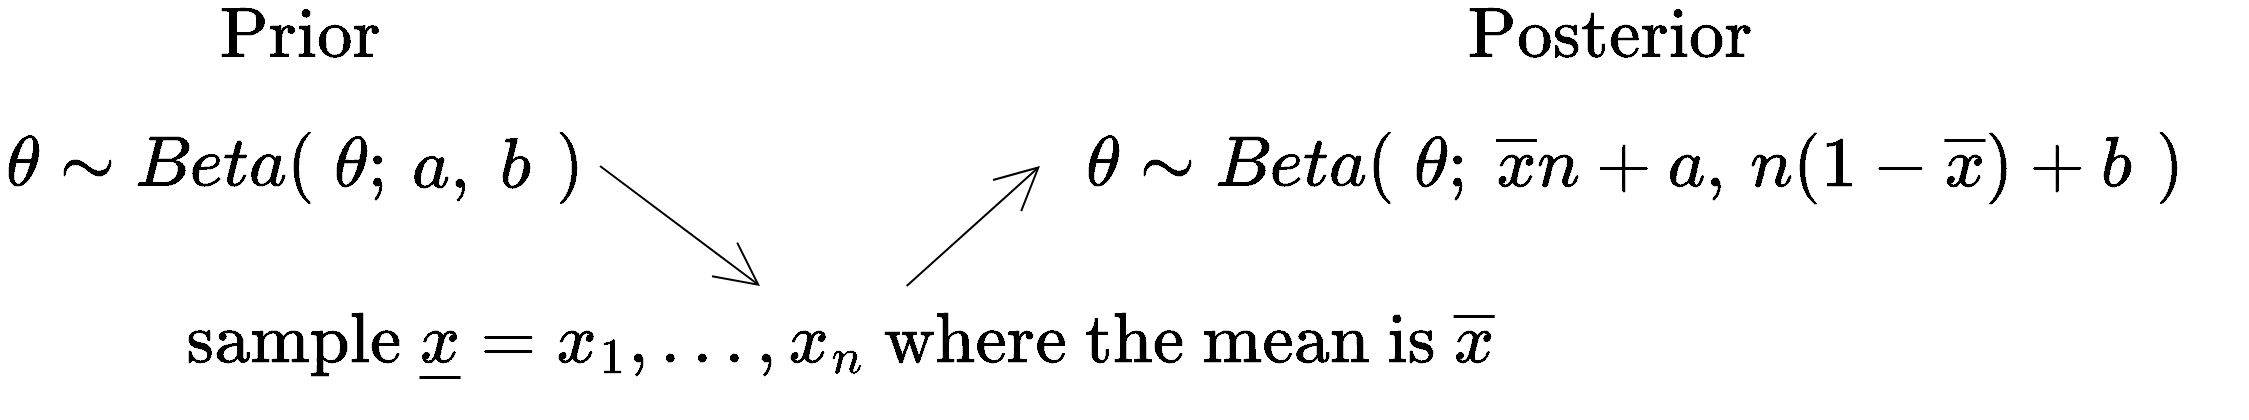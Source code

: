 <mxfile>
    <diagram id="a_r-6IHx3a1RcHBTBilK" name="Page-1">
        <mxGraphModel dx="1141" dy="1477" grid="1" gridSize="10" guides="1" tooltips="1" connect="1" arrows="1" fold="1" page="1" pageScale="1" pageWidth="850" pageHeight="1100" math="1" shadow="0">
            <root>
                <mxCell id="0"/>
                <mxCell id="1" parent="0"/>
                <mxCell id="2" value="$$\theta \thicksim Beta(&lt;br&gt;$$" style="text;html=1;strokeColor=none;fillColor=none;align=center;verticalAlign=middle;whiteSpace=wrap;rounded=0;fontSize=30;" vertex="1" parent="1">
                    <mxGeometry x="70" y="100" width="160" height="60" as="geometry"/>
                </mxCell>
                <mxCell id="3" value="$$\theta;$$" style="text;html=1;strokeColor=none;fillColor=none;align=center;verticalAlign=middle;whiteSpace=wrap;rounded=0;fontSize=30;" vertex="1" parent="1">
                    <mxGeometry x="230" y="100" width="40" height="60" as="geometry"/>
                </mxCell>
                <mxCell id="15" style="edgeStyle=none;html=1;exitX=1;exitY=0.5;exitDx=0;exitDy=0;fontSize=30;endArrow=open;endFill=0;endSize=20;" edge="1" parent="1" source="4" target="12">
                    <mxGeometry relative="1" as="geometry"/>
                </mxCell>
                <mxCell id="4" value="$$)$$" style="text;html=1;strokeColor=none;fillColor=none;align=center;verticalAlign=middle;whiteSpace=wrap;rounded=0;fontSize=30;" vertex="1" parent="1">
                    <mxGeometry x="340" y="100" width="30" height="60" as="geometry"/>
                </mxCell>
                <mxCell id="5" value="$$a,$$" style="text;html=1;strokeColor=none;fillColor=none;align=center;verticalAlign=middle;whiteSpace=wrap;rounded=0;fontSize=30;" vertex="1" parent="1">
                    <mxGeometry x="270" y="100" width="40" height="60" as="geometry"/>
                </mxCell>
                <mxCell id="6" value="$$b$$" style="text;html=1;strokeColor=none;fillColor=none;align=center;verticalAlign=middle;whiteSpace=wrap;rounded=0;fontSize=30;" vertex="1" parent="1">
                    <mxGeometry x="310" y="100" width="35" height="60" as="geometry"/>
                </mxCell>
                <mxCell id="7" value="$$\theta \thicksim Beta(&lt;br&gt;$$" style="text;html=1;strokeColor=none;fillColor=none;align=center;verticalAlign=middle;whiteSpace=wrap;rounded=0;fontSize=30;" vertex="1" parent="1">
                    <mxGeometry x="610" y="100" width="160" height="60" as="geometry"/>
                </mxCell>
                <mxCell id="8" value="$$\theta;$$" style="text;html=1;strokeColor=none;fillColor=none;align=center;verticalAlign=middle;whiteSpace=wrap;rounded=0;fontSize=30;" vertex="1" parent="1">
                    <mxGeometry x="770" y="100" width="40" height="60" as="geometry"/>
                </mxCell>
                <mxCell id="9" value="$$)$$" style="text;html=1;strokeColor=none;fillColor=none;align=center;verticalAlign=middle;whiteSpace=wrap;rounded=0;fontSize=30;" vertex="1" parent="1">
                    <mxGeometry x="1140" y="100" width="30" height="60" as="geometry"/>
                </mxCell>
                <mxCell id="10" value="$$\overline{x}n+a,$$" style="text;html=1;strokeColor=none;fillColor=none;align=center;verticalAlign=middle;whiteSpace=wrap;rounded=0;fontSize=30;" vertex="1" parent="1">
                    <mxGeometry x="810" y="100" width="130" height="60" as="geometry"/>
                </mxCell>
                <mxCell id="11" value="$$n(1-\overline{x}) + b$$" style="text;html=1;strokeColor=none;fillColor=none;align=center;verticalAlign=middle;whiteSpace=wrap;rounded=0;fontSize=30;" vertex="1" parent="1">
                    <mxGeometry x="940" y="100" width="200" height="60" as="geometry"/>
                </mxCell>
                <mxCell id="12" value="$$\text{sample }\underline{x} = x_1, \dots, x_n \text{ where the mean is } \overline{x}$$" style="text;html=1;strokeColor=none;fillColor=none;align=center;verticalAlign=middle;whiteSpace=wrap;rounded=0;fontSize=30;" vertex="1" parent="1">
                    <mxGeometry x="150" y="190" width="680" height="60" as="geometry"/>
                </mxCell>
                <mxCell id="16" style="edgeStyle=none;html=1;fontSize=30;endArrow=open;endFill=0;endSize=20;" edge="1" parent="1" source="12">
                    <mxGeometry relative="1" as="geometry">
                        <mxPoint x="380" y="140" as="sourcePoint"/>
                        <mxPoint x="590" y="130" as="targetPoint"/>
                    </mxGeometry>
                </mxCell>
                <mxCell id="17" value="$$\text{Prior}$$" style="text;html=1;strokeColor=none;fillColor=none;align=center;verticalAlign=middle;whiteSpace=wrap;rounded=0;fontSize=30;" vertex="1" parent="1">
                    <mxGeometry x="190" y="50" width="60" height="30" as="geometry"/>
                </mxCell>
                <mxCell id="18" value="$$\text{Posterior}$$" style="text;html=1;strokeColor=none;fillColor=none;align=center;verticalAlign=middle;whiteSpace=wrap;rounded=0;fontSize=30;" vertex="1" parent="1">
                    <mxGeometry x="845" y="50" width="60" height="30" as="geometry"/>
                </mxCell>
            </root>
        </mxGraphModel>
    </diagram>
</mxfile>